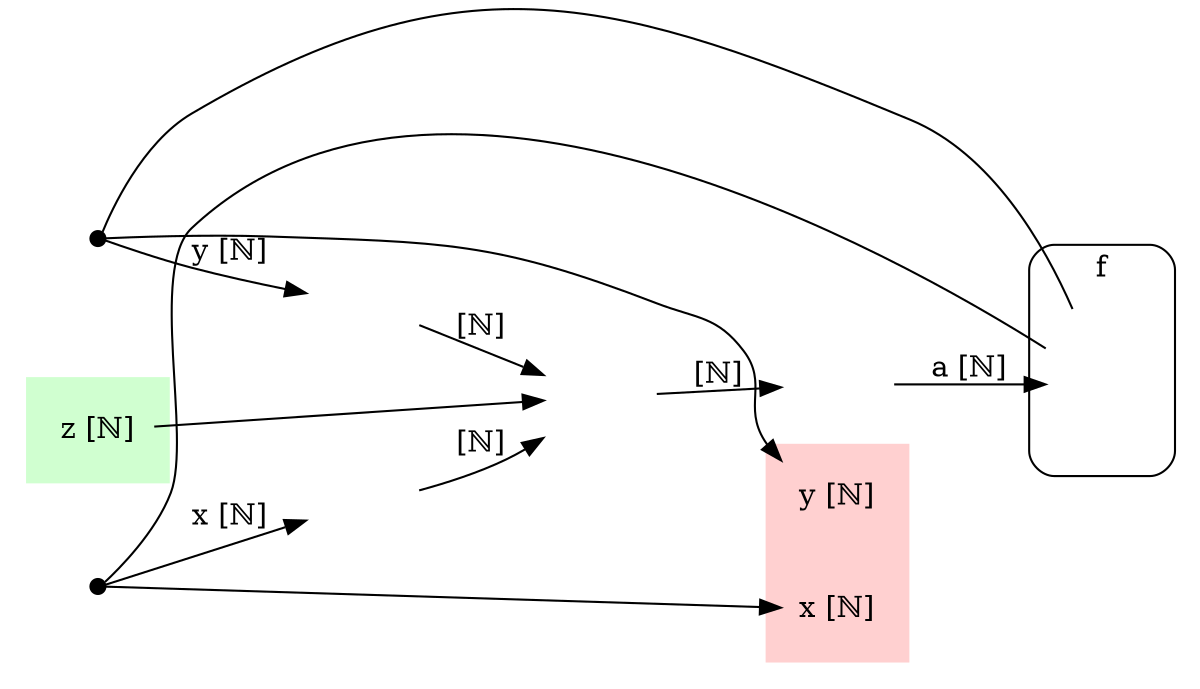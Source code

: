 /* Generated by GvGen v.0.9.1 (http://www.picviz.com/sections/opensource/gvgen.html) */

digraph G {
rankdir=LR;
   subgraph cluster1 {
   color="white";
bgcolor="#d0FFd0";
shape="plaintext";
label="";
      node10 [shape="none",label="z [ℕ]"];
   }
   node2 [shape="none",fixedsize="true",imagescale="true",image="/var/folders/kf/_zwsc1_j2wn8smr7xtrrpnxc0000gn/T/tmp0HkOHrdp-icons/resized/100/SumNNat.png",label="",height="1.0"];
   subgraph cluster3 {
   shape="box";
style="rounded";
label="f";
      node4 [shape="none",fixedsize="true",imagescale="true",image="/var/folders/kf/_zwsc1_j2wn8smr7xtrrpnxc0000gn/T/tmp0HkOHrdp-icons/resized/100/InvPlus2Nat.png",label="",height="1.0"];
   }
   node5 [width="0.1",style="filled",fillcolor="black",color="black",shape="point",label=""];
   node6 [width="0.1",style="filled",fillcolor="black",color="black",shape="point",label=""];
   node7 [fixedsize="true",imagescale="true",shape="plaintext",image="/var/folders/kf/_zwsc1_j2wn8smr7xtrrpnxc0000gn/T/tmp0HkOHrdp-icons/resized/100/leq.png",label=""];
   node8 [fixedsize="true",imagescale="true",shape="plaintext",image="/var/folders/kf/_zwsc1_j2wn8smr7xtrrpnxc0000gn/T/tmp0HkOHrdp-icons/resized/100/leq.png",label=""];
   node9 [fixedsize="true",imagescale="true",shape="plaintext",image="/var/folders/kf/_zwsc1_j2wn8smr7xtrrpnxc0000gn/T/tmp0HkOHrdp-icons/resized/100/leq.png",label=""];
   subgraph cluster11 {
   color="white";
bgcolor="#FFd0d0";
shape="plaintext";
label="";
      node13 [shape="none",label="x [ℕ]"];
      node12 [shape="none",label="y [ℕ]"];
   }
node10->node2;
node10->node7 [style="invis"];
node4->node5 [weight="0",dir="none",constraint="false"];
node4->node6 [weight="0",dir="none",constraint="false"];
node2->node9 [label="[ℕ]"];
node2->node12 [style="invis"];
node5->node8 [label="y [ℕ]"];
node5->node12;
node6->node7 [label="x [ℕ]"];
node6->node13;
node7->node2 [label="[ℕ]"];
node7->node12 [style="invis"];
node8->node2 [label="[ℕ]"];
node9->node4 [label="a [ℕ]"];
}

